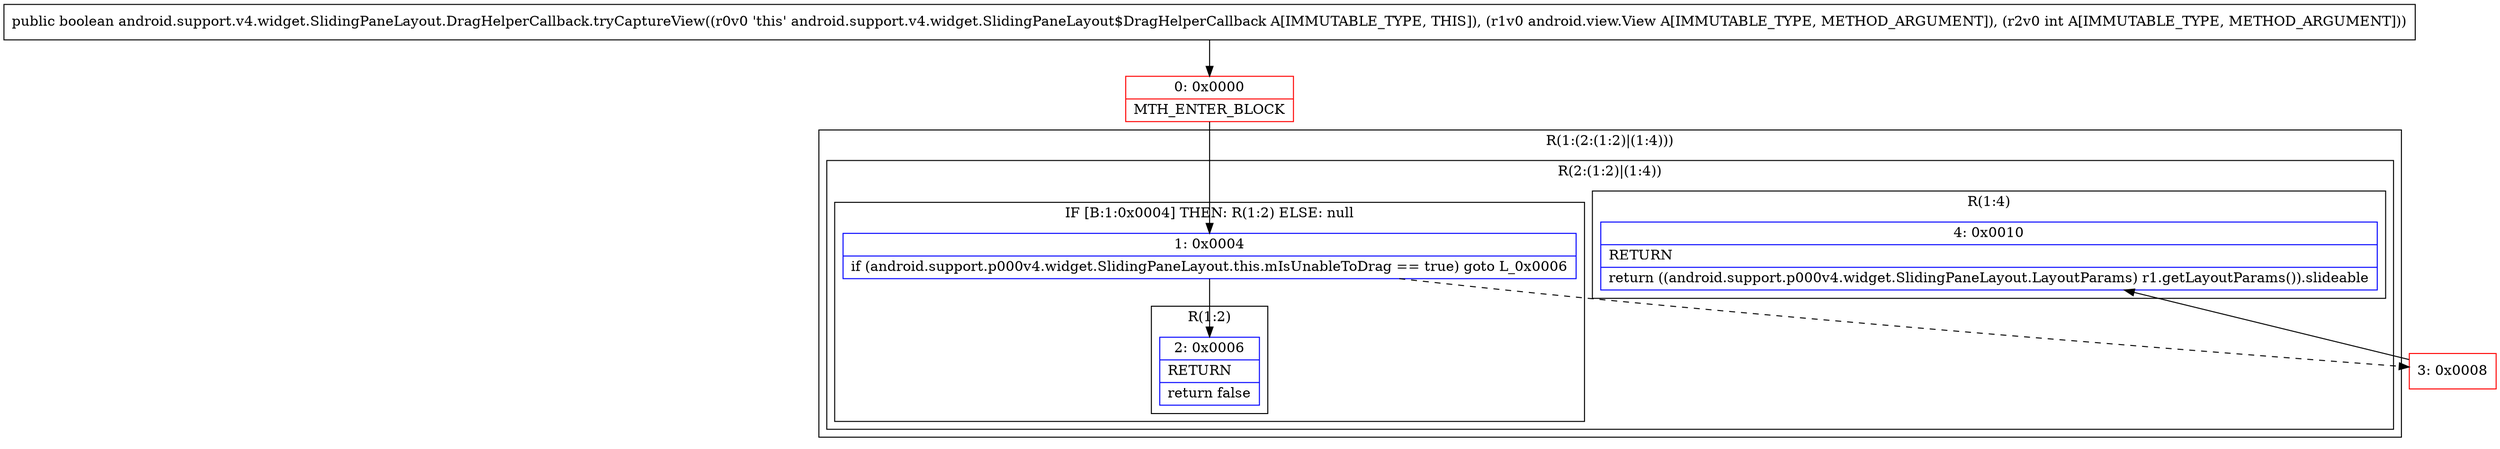 digraph "CFG forandroid.support.v4.widget.SlidingPaneLayout.DragHelperCallback.tryCaptureView(Landroid\/view\/View;I)Z" {
subgraph cluster_Region_534101616 {
label = "R(1:(2:(1:2)|(1:4)))";
node [shape=record,color=blue];
subgraph cluster_Region_159534491 {
label = "R(2:(1:2)|(1:4))";
node [shape=record,color=blue];
subgraph cluster_IfRegion_1119051427 {
label = "IF [B:1:0x0004] THEN: R(1:2) ELSE: null";
node [shape=record,color=blue];
Node_1 [shape=record,label="{1\:\ 0x0004|if (android.support.p000v4.widget.SlidingPaneLayout.this.mIsUnableToDrag == true) goto L_0x0006\l}"];
subgraph cluster_Region_759692974 {
label = "R(1:2)";
node [shape=record,color=blue];
Node_2 [shape=record,label="{2\:\ 0x0006|RETURN\l|return false\l}"];
}
}
subgraph cluster_Region_525595464 {
label = "R(1:4)";
node [shape=record,color=blue];
Node_4 [shape=record,label="{4\:\ 0x0010|RETURN\l|return ((android.support.p000v4.widget.SlidingPaneLayout.LayoutParams) r1.getLayoutParams()).slideable\l}"];
}
}
}
Node_0 [shape=record,color=red,label="{0\:\ 0x0000|MTH_ENTER_BLOCK\l}"];
Node_3 [shape=record,color=red,label="{3\:\ 0x0008}"];
MethodNode[shape=record,label="{public boolean android.support.v4.widget.SlidingPaneLayout.DragHelperCallback.tryCaptureView((r0v0 'this' android.support.v4.widget.SlidingPaneLayout$DragHelperCallback A[IMMUTABLE_TYPE, THIS]), (r1v0 android.view.View A[IMMUTABLE_TYPE, METHOD_ARGUMENT]), (r2v0 int A[IMMUTABLE_TYPE, METHOD_ARGUMENT])) }"];
MethodNode -> Node_0;
Node_1 -> Node_2;
Node_1 -> Node_3[style=dashed];
Node_0 -> Node_1;
Node_3 -> Node_4;
}

